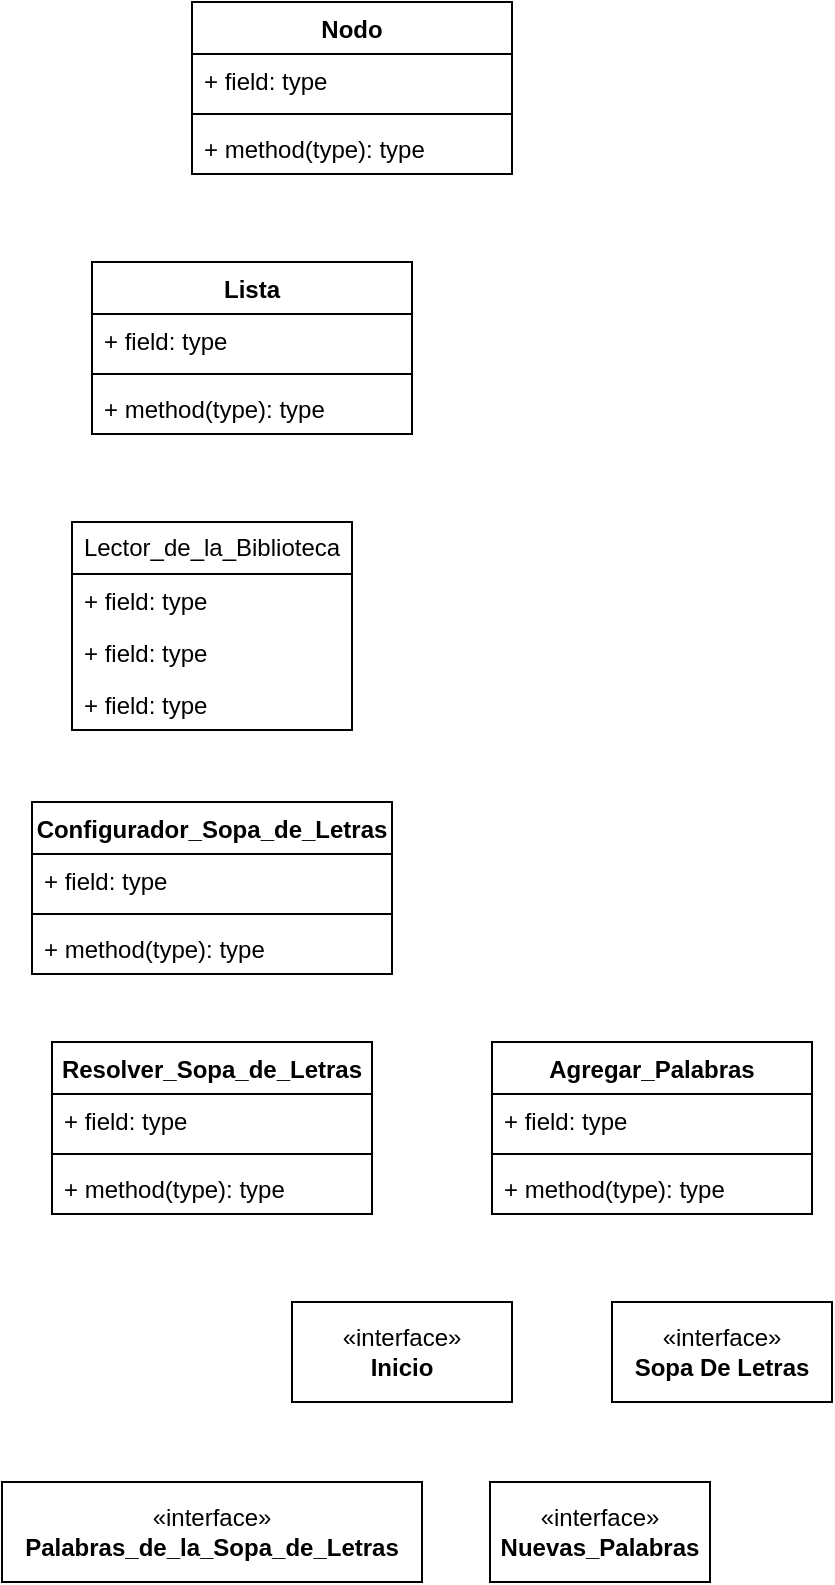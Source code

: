 <mxfile version="27.0.3">
  <diagram id="C5RBs43oDa-KdzZeNtuy" name="Page-1">
    <mxGraphModel dx="928" dy="432" grid="1" gridSize="10" guides="1" tooltips="1" connect="1" arrows="1" fold="1" page="1" pageScale="1" pageWidth="827" pageHeight="1169" math="0" shadow="0">
      <root>
        <mxCell id="WIyWlLk6GJQsqaUBKTNV-0" />
        <mxCell id="WIyWlLk6GJQsqaUBKTNV-1" parent="WIyWlLk6GJQsqaUBKTNV-0" />
        <mxCell id="p8p6fkgJktezZmNcpXsv-0" value="Nodo" style="swimlane;fontStyle=1;align=center;verticalAlign=top;childLayout=stackLayout;horizontal=1;startSize=26;horizontalStack=0;resizeParent=1;resizeParentMax=0;resizeLast=0;collapsible=1;marginBottom=0;whiteSpace=wrap;html=1;" vertex="1" parent="WIyWlLk6GJQsqaUBKTNV-1">
          <mxGeometry x="210" y="40" width="160" height="86" as="geometry" />
        </mxCell>
        <mxCell id="p8p6fkgJktezZmNcpXsv-1" value="+ field: type" style="text;strokeColor=none;fillColor=none;align=left;verticalAlign=top;spacingLeft=4;spacingRight=4;overflow=hidden;rotatable=0;points=[[0,0.5],[1,0.5]];portConstraint=eastwest;whiteSpace=wrap;html=1;" vertex="1" parent="p8p6fkgJktezZmNcpXsv-0">
          <mxGeometry y="26" width="160" height="26" as="geometry" />
        </mxCell>
        <mxCell id="p8p6fkgJktezZmNcpXsv-2" value="" style="line;strokeWidth=1;fillColor=none;align=left;verticalAlign=middle;spacingTop=-1;spacingLeft=3;spacingRight=3;rotatable=0;labelPosition=right;points=[];portConstraint=eastwest;strokeColor=inherit;" vertex="1" parent="p8p6fkgJktezZmNcpXsv-0">
          <mxGeometry y="52" width="160" height="8" as="geometry" />
        </mxCell>
        <mxCell id="p8p6fkgJktezZmNcpXsv-3" value="+ method(type): type" style="text;strokeColor=none;fillColor=none;align=left;verticalAlign=top;spacingLeft=4;spacingRight=4;overflow=hidden;rotatable=0;points=[[0,0.5],[1,0.5]];portConstraint=eastwest;whiteSpace=wrap;html=1;" vertex="1" parent="p8p6fkgJktezZmNcpXsv-0">
          <mxGeometry y="60" width="160" height="26" as="geometry" />
        </mxCell>
        <mxCell id="p8p6fkgJktezZmNcpXsv-4" value="Lista" style="swimlane;fontStyle=1;align=center;verticalAlign=top;childLayout=stackLayout;horizontal=1;startSize=26;horizontalStack=0;resizeParent=1;resizeParentMax=0;resizeLast=0;collapsible=1;marginBottom=0;whiteSpace=wrap;html=1;" vertex="1" parent="WIyWlLk6GJQsqaUBKTNV-1">
          <mxGeometry x="160" y="170" width="160" height="86" as="geometry" />
        </mxCell>
        <mxCell id="p8p6fkgJktezZmNcpXsv-5" value="+ field: type" style="text;strokeColor=none;fillColor=none;align=left;verticalAlign=top;spacingLeft=4;spacingRight=4;overflow=hidden;rotatable=0;points=[[0,0.5],[1,0.5]];portConstraint=eastwest;whiteSpace=wrap;html=1;" vertex="1" parent="p8p6fkgJktezZmNcpXsv-4">
          <mxGeometry y="26" width="160" height="26" as="geometry" />
        </mxCell>
        <mxCell id="p8p6fkgJktezZmNcpXsv-6" value="" style="line;strokeWidth=1;fillColor=none;align=left;verticalAlign=middle;spacingTop=-1;spacingLeft=3;spacingRight=3;rotatable=0;labelPosition=right;points=[];portConstraint=eastwest;strokeColor=inherit;" vertex="1" parent="p8p6fkgJktezZmNcpXsv-4">
          <mxGeometry y="52" width="160" height="8" as="geometry" />
        </mxCell>
        <mxCell id="p8p6fkgJktezZmNcpXsv-7" value="+ method(type): type" style="text;strokeColor=none;fillColor=none;align=left;verticalAlign=top;spacingLeft=4;spacingRight=4;overflow=hidden;rotatable=0;points=[[0,0.5],[1,0.5]];portConstraint=eastwest;whiteSpace=wrap;html=1;" vertex="1" parent="p8p6fkgJktezZmNcpXsv-4">
          <mxGeometry y="60" width="160" height="26" as="geometry" />
        </mxCell>
        <mxCell id="p8p6fkgJktezZmNcpXsv-8" value="Lector_de_la_Biblioteca" style="swimlane;fontStyle=0;childLayout=stackLayout;horizontal=1;startSize=26;fillColor=none;horizontalStack=0;resizeParent=1;resizeParentMax=0;resizeLast=0;collapsible=1;marginBottom=0;whiteSpace=wrap;html=1;" vertex="1" parent="WIyWlLk6GJQsqaUBKTNV-1">
          <mxGeometry x="150" y="300" width="140" height="104" as="geometry" />
        </mxCell>
        <mxCell id="p8p6fkgJktezZmNcpXsv-9" value="+ field: type" style="text;strokeColor=none;fillColor=none;align=left;verticalAlign=top;spacingLeft=4;spacingRight=4;overflow=hidden;rotatable=0;points=[[0,0.5],[1,0.5]];portConstraint=eastwest;whiteSpace=wrap;html=1;" vertex="1" parent="p8p6fkgJktezZmNcpXsv-8">
          <mxGeometry y="26" width="140" height="26" as="geometry" />
        </mxCell>
        <mxCell id="p8p6fkgJktezZmNcpXsv-10" value="+ field: type" style="text;strokeColor=none;fillColor=none;align=left;verticalAlign=top;spacingLeft=4;spacingRight=4;overflow=hidden;rotatable=0;points=[[0,0.5],[1,0.5]];portConstraint=eastwest;whiteSpace=wrap;html=1;" vertex="1" parent="p8p6fkgJktezZmNcpXsv-8">
          <mxGeometry y="52" width="140" height="26" as="geometry" />
        </mxCell>
        <mxCell id="p8p6fkgJktezZmNcpXsv-11" value="+ field: type" style="text;strokeColor=none;fillColor=none;align=left;verticalAlign=top;spacingLeft=4;spacingRight=4;overflow=hidden;rotatable=0;points=[[0,0.5],[1,0.5]];portConstraint=eastwest;whiteSpace=wrap;html=1;" vertex="1" parent="p8p6fkgJktezZmNcpXsv-8">
          <mxGeometry y="78" width="140" height="26" as="geometry" />
        </mxCell>
        <mxCell id="p8p6fkgJktezZmNcpXsv-12" value="Configurador_Sopa_de_Letras" style="swimlane;fontStyle=1;align=center;verticalAlign=top;childLayout=stackLayout;horizontal=1;startSize=26;horizontalStack=0;resizeParent=1;resizeParentMax=0;resizeLast=0;collapsible=1;marginBottom=0;whiteSpace=wrap;html=1;" vertex="1" parent="WIyWlLk6GJQsqaUBKTNV-1">
          <mxGeometry x="130" y="440" width="180" height="86" as="geometry" />
        </mxCell>
        <mxCell id="p8p6fkgJktezZmNcpXsv-13" value="+ field: type" style="text;strokeColor=none;fillColor=none;align=left;verticalAlign=top;spacingLeft=4;spacingRight=4;overflow=hidden;rotatable=0;points=[[0,0.5],[1,0.5]];portConstraint=eastwest;whiteSpace=wrap;html=1;" vertex="1" parent="p8p6fkgJktezZmNcpXsv-12">
          <mxGeometry y="26" width="180" height="26" as="geometry" />
        </mxCell>
        <mxCell id="p8p6fkgJktezZmNcpXsv-14" value="" style="line;strokeWidth=1;fillColor=none;align=left;verticalAlign=middle;spacingTop=-1;spacingLeft=3;spacingRight=3;rotatable=0;labelPosition=right;points=[];portConstraint=eastwest;strokeColor=inherit;" vertex="1" parent="p8p6fkgJktezZmNcpXsv-12">
          <mxGeometry y="52" width="180" height="8" as="geometry" />
        </mxCell>
        <mxCell id="p8p6fkgJktezZmNcpXsv-15" value="+ method(type): type" style="text;strokeColor=none;fillColor=none;align=left;verticalAlign=top;spacingLeft=4;spacingRight=4;overflow=hidden;rotatable=0;points=[[0,0.5],[1,0.5]];portConstraint=eastwest;whiteSpace=wrap;html=1;" vertex="1" parent="p8p6fkgJktezZmNcpXsv-12">
          <mxGeometry y="60" width="180" height="26" as="geometry" />
        </mxCell>
        <mxCell id="p8p6fkgJktezZmNcpXsv-16" value="Resolver_Sopa_de_Letras" style="swimlane;fontStyle=1;align=center;verticalAlign=top;childLayout=stackLayout;horizontal=1;startSize=26;horizontalStack=0;resizeParent=1;resizeParentMax=0;resizeLast=0;collapsible=1;marginBottom=0;whiteSpace=wrap;html=1;" vertex="1" parent="WIyWlLk6GJQsqaUBKTNV-1">
          <mxGeometry x="140" y="560" width="160" height="86" as="geometry" />
        </mxCell>
        <mxCell id="p8p6fkgJktezZmNcpXsv-17" value="+ field: type" style="text;strokeColor=none;fillColor=none;align=left;verticalAlign=top;spacingLeft=4;spacingRight=4;overflow=hidden;rotatable=0;points=[[0,0.5],[1,0.5]];portConstraint=eastwest;whiteSpace=wrap;html=1;" vertex="1" parent="p8p6fkgJktezZmNcpXsv-16">
          <mxGeometry y="26" width="160" height="26" as="geometry" />
        </mxCell>
        <mxCell id="p8p6fkgJktezZmNcpXsv-18" value="" style="line;strokeWidth=1;fillColor=none;align=left;verticalAlign=middle;spacingTop=-1;spacingLeft=3;spacingRight=3;rotatable=0;labelPosition=right;points=[];portConstraint=eastwest;strokeColor=inherit;" vertex="1" parent="p8p6fkgJktezZmNcpXsv-16">
          <mxGeometry y="52" width="160" height="8" as="geometry" />
        </mxCell>
        <mxCell id="p8p6fkgJktezZmNcpXsv-19" value="+ method(type): type" style="text;strokeColor=none;fillColor=none;align=left;verticalAlign=top;spacingLeft=4;spacingRight=4;overflow=hidden;rotatable=0;points=[[0,0.5],[1,0.5]];portConstraint=eastwest;whiteSpace=wrap;html=1;" vertex="1" parent="p8p6fkgJktezZmNcpXsv-16">
          <mxGeometry y="60" width="160" height="26" as="geometry" />
        </mxCell>
        <mxCell id="p8p6fkgJktezZmNcpXsv-20" value="Agregar_Palabras" style="swimlane;fontStyle=1;align=center;verticalAlign=top;childLayout=stackLayout;horizontal=1;startSize=26;horizontalStack=0;resizeParent=1;resizeParentMax=0;resizeLast=0;collapsible=1;marginBottom=0;whiteSpace=wrap;html=1;" vertex="1" parent="WIyWlLk6GJQsqaUBKTNV-1">
          <mxGeometry x="360" y="560" width="160" height="86" as="geometry" />
        </mxCell>
        <mxCell id="p8p6fkgJktezZmNcpXsv-21" value="+ field: type" style="text;strokeColor=none;fillColor=none;align=left;verticalAlign=top;spacingLeft=4;spacingRight=4;overflow=hidden;rotatable=0;points=[[0,0.5],[1,0.5]];portConstraint=eastwest;whiteSpace=wrap;html=1;" vertex="1" parent="p8p6fkgJktezZmNcpXsv-20">
          <mxGeometry y="26" width="160" height="26" as="geometry" />
        </mxCell>
        <mxCell id="p8p6fkgJktezZmNcpXsv-22" value="" style="line;strokeWidth=1;fillColor=none;align=left;verticalAlign=middle;spacingTop=-1;spacingLeft=3;spacingRight=3;rotatable=0;labelPosition=right;points=[];portConstraint=eastwest;strokeColor=inherit;" vertex="1" parent="p8p6fkgJktezZmNcpXsv-20">
          <mxGeometry y="52" width="160" height="8" as="geometry" />
        </mxCell>
        <mxCell id="p8p6fkgJktezZmNcpXsv-23" value="+ method(type): type" style="text;strokeColor=none;fillColor=none;align=left;verticalAlign=top;spacingLeft=4;spacingRight=4;overflow=hidden;rotatable=0;points=[[0,0.5],[1,0.5]];portConstraint=eastwest;whiteSpace=wrap;html=1;" vertex="1" parent="p8p6fkgJktezZmNcpXsv-20">
          <mxGeometry y="60" width="160" height="26" as="geometry" />
        </mxCell>
        <mxCell id="p8p6fkgJktezZmNcpXsv-24" value="«interface»&lt;br&gt;&lt;b&gt;Inicio&lt;/b&gt;" style="html=1;whiteSpace=wrap;" vertex="1" parent="WIyWlLk6GJQsqaUBKTNV-1">
          <mxGeometry x="260" y="690" width="110" height="50" as="geometry" />
        </mxCell>
        <mxCell id="p8p6fkgJktezZmNcpXsv-25" value="«interface»&lt;br&gt;&lt;b&gt;Sopa De Letras&lt;/b&gt;" style="html=1;whiteSpace=wrap;" vertex="1" parent="WIyWlLk6GJQsqaUBKTNV-1">
          <mxGeometry x="420" y="690" width="110" height="50" as="geometry" />
        </mxCell>
        <mxCell id="p8p6fkgJktezZmNcpXsv-26" value="«interface»&lt;br&gt;&lt;b&gt;Nuevas_Palabras&lt;/b&gt;" style="html=1;whiteSpace=wrap;" vertex="1" parent="WIyWlLk6GJQsqaUBKTNV-1">
          <mxGeometry x="359" y="780" width="110" height="50" as="geometry" />
        </mxCell>
        <mxCell id="p8p6fkgJktezZmNcpXsv-27" value="«interface»&lt;br&gt;&lt;b&gt;Palabras_de_la_Sopa_de_Letras&lt;/b&gt;" style="html=1;whiteSpace=wrap;" vertex="1" parent="WIyWlLk6GJQsqaUBKTNV-1">
          <mxGeometry x="115" y="780" width="210" height="50" as="geometry" />
        </mxCell>
      </root>
    </mxGraphModel>
  </diagram>
</mxfile>
